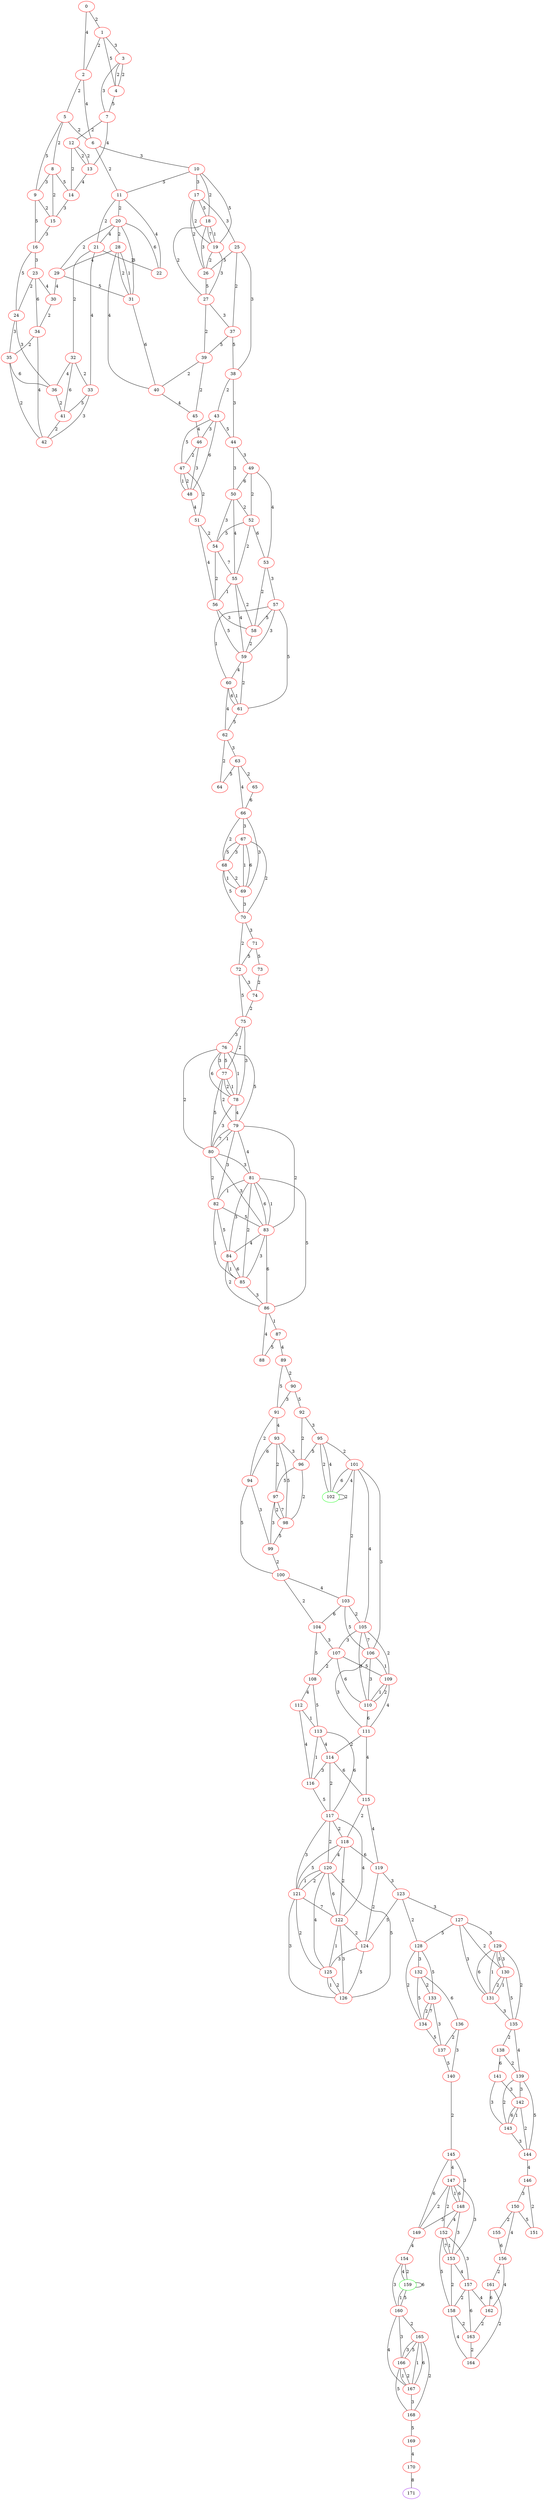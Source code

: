 graph "" {
0 [color=red, weight=1];
1 [color=red, weight=1];
2 [color=red, weight=1];
3 [color=red, weight=1];
4 [color=red, weight=1];
5 [color=red, weight=1];
6 [color=red, weight=1];
7 [color=red, weight=1];
8 [color=red, weight=1];
9 [color=red, weight=1];
10 [color=red, weight=1];
11 [color=red, weight=1];
12 [color=red, weight=1];
13 [color=red, weight=1];
14 [color=red, weight=1];
15 [color=red, weight=1];
16 [color=red, weight=1];
17 [color=red, weight=1];
18 [color=red, weight=1];
19 [color=red, weight=1];
20 [color=red, weight=1];
21 [color=red, weight=1];
22 [color=red, weight=1];
23 [color=red, weight=1];
24 [color=red, weight=1];
25 [color=red, weight=1];
26 [color=red, weight=1];
27 [color=red, weight=1];
28 [color=red, weight=1];
29 [color=red, weight=1];
30 [color=red, weight=1];
31 [color=red, weight=1];
32 [color=red, weight=1];
33 [color=red, weight=1];
34 [color=red, weight=1];
35 [color=red, weight=1];
36 [color=red, weight=1];
37 [color=red, weight=1];
38 [color=red, weight=1];
39 [color=red, weight=1];
40 [color=red, weight=1];
41 [color=red, weight=1];
42 [color=red, weight=1];
43 [color=red, weight=1];
44 [color=red, weight=1];
45 [color=red, weight=1];
46 [color=red, weight=1];
47 [color=red, weight=1];
48 [color=red, weight=1];
49 [color=red, weight=1];
50 [color=red, weight=1];
51 [color=red, weight=1];
52 [color=red, weight=1];
53 [color=red, weight=1];
54 [color=red, weight=1];
55 [color=red, weight=1];
56 [color=red, weight=1];
57 [color=red, weight=1];
58 [color=red, weight=1];
59 [color=red, weight=1];
60 [color=red, weight=1];
61 [color=red, weight=1];
62 [color=red, weight=1];
63 [color=red, weight=1];
64 [color=red, weight=1];
65 [color=red, weight=1];
66 [color=red, weight=1];
67 [color=red, weight=1];
68 [color=red, weight=1];
69 [color=red, weight=1];
70 [color=red, weight=1];
71 [color=red, weight=1];
72 [color=red, weight=1];
73 [color=red, weight=1];
74 [color=red, weight=1];
75 [color=red, weight=1];
76 [color=red, weight=1];
77 [color=red, weight=1];
78 [color=red, weight=1];
79 [color=red, weight=1];
80 [color=red, weight=1];
81 [color=red, weight=1];
82 [color=red, weight=1];
83 [color=red, weight=1];
84 [color=red, weight=1];
85 [color=red, weight=1];
86 [color=red, weight=1];
87 [color=red, weight=1];
88 [color=red, weight=1];
89 [color=red, weight=1];
90 [color=red, weight=1];
91 [color=red, weight=1];
92 [color=red, weight=1];
93 [color=red, weight=1];
94 [color=red, weight=1];
95 [color=red, weight=1];
96 [color=red, weight=1];
97 [color=red, weight=1];
98 [color=red, weight=1];
99 [color=red, weight=1];
100 [color=red, weight=1];
101 [color=red, weight=1];
102 [color=green, weight=2];
103 [color=red, weight=1];
104 [color=red, weight=1];
105 [color=red, weight=1];
106 [color=red, weight=1];
107 [color=red, weight=1];
108 [color=red, weight=1];
109 [color=red, weight=1];
110 [color=red, weight=1];
111 [color=red, weight=1];
112 [color=red, weight=1];
113 [color=red, weight=1];
114 [color=red, weight=1];
115 [color=red, weight=1];
116 [color=red, weight=1];
117 [color=red, weight=1];
118 [color=red, weight=1];
119 [color=red, weight=1];
120 [color=red, weight=1];
121 [color=red, weight=1];
122 [color=red, weight=1];
123 [color=red, weight=1];
124 [color=red, weight=1];
125 [color=red, weight=1];
126 [color=red, weight=1];
127 [color=red, weight=1];
128 [color=red, weight=1];
129 [color=red, weight=1];
130 [color=red, weight=1];
131 [color=red, weight=1];
132 [color=red, weight=1];
133 [color=red, weight=1];
134 [color=red, weight=1];
135 [color=red, weight=1];
136 [color=red, weight=1];
137 [color=red, weight=1];
138 [color=red, weight=1];
139 [color=red, weight=1];
140 [color=red, weight=1];
141 [color=red, weight=1];
142 [color=red, weight=1];
143 [color=red, weight=1];
144 [color=red, weight=1];
145 [color=red, weight=1];
146 [color=red, weight=1];
147 [color=red, weight=1];
148 [color=red, weight=1];
149 [color=red, weight=1];
150 [color=red, weight=1];
151 [color=red, weight=1];
152 [color=red, weight=1];
153 [color=red, weight=1];
154 [color=red, weight=1];
155 [color=red, weight=1];
156 [color=red, weight=1];
157 [color=red, weight=1];
158 [color=red, weight=1];
159 [color=green, weight=2];
160 [color=red, weight=1];
161 [color=red, weight=1];
162 [color=red, weight=1];
163 [color=red, weight=1];
164 [color=red, weight=1];
165 [color=red, weight=1];
166 [color=red, weight=1];
167 [color=red, weight=1];
168 [color=red, weight=1];
169 [color=red, weight=1];
170 [color=red, weight=1];
171 [color=purple, weight=4];
0 -- 1  [key=0, label=2];
0 -- 2  [key=0, label=4];
1 -- 2  [key=0, label=2];
1 -- 3  [key=0, label=3];
1 -- 4  [key=0, label=5];
2 -- 5  [key=0, label=2];
2 -- 6  [key=0, label=4];
3 -- 4  [key=0, label=2];
3 -- 4  [key=1, label=2];
3 -- 7  [key=0, label=3];
4 -- 7  [key=0, label=5];
5 -- 8  [key=0, label=2];
5 -- 9  [key=0, label=5];
5 -- 6  [key=0, label=2];
6 -- 11  [key=0, label=2];
6 -- 10  [key=0, label=3];
7 -- 12  [key=0, label=2];
7 -- 13  [key=0, label=4];
8 -- 9  [key=0, label=3];
8 -- 14  [key=0, label=5];
8 -- 15  [key=0, label=2];
9 -- 16  [key=0, label=5];
9 -- 15  [key=0, label=2];
10 -- 11  [key=0, label=5];
10 -- 17  [key=0, label=3];
10 -- 18  [key=0, label=2];
10 -- 19  [key=0, label=5];
11 -- 20  [key=0, label=2];
11 -- 21  [key=0, label=2];
11 -- 22  [key=0, label=4];
12 -- 13  [key=0, label=2];
12 -- 13  [key=1, label=2];
12 -- 14  [key=0, label=2];
13 -- 14  [key=0, label=4];
14 -- 15  [key=0, label=3];
15 -- 16  [key=0, label=3];
16 -- 24  [key=0, label=5];
16 -- 23  [key=0, label=3];
17 -- 26  [key=0, label=2];
17 -- 25  [key=0, label=3];
17 -- 19  [key=0, label=2];
17 -- 18  [key=0, label=5];
18 -- 27  [key=0, label=2];
18 -- 26  [key=0, label=3];
18 -- 19  [key=0, label=1];
18 -- 19  [key=1, label=7];
19 -- 27  [key=0, label=3];
19 -- 26  [key=0, label=2];
20 -- 21  [key=0, label=4];
20 -- 22  [key=0, label=6];
20 -- 28  [key=0, label=2];
20 -- 29  [key=0, label=2];
20 -- 31  [key=0, label=3];
21 -- 32  [key=0, label=2];
21 -- 33  [key=0, label=4];
21 -- 22  [key=0, label=2];
23 -- 24  [key=0, label=2];
23 -- 34  [key=0, label=6];
23 -- 30  [key=0, label=4];
24 -- 35  [key=0, label=3];
24 -- 36  [key=0, label=3];
25 -- 26  [key=0, label=5];
25 -- 37  [key=0, label=2];
25 -- 38  [key=0, label=3];
26 -- 27  [key=0, label=5];
27 -- 37  [key=0, label=3];
27 -- 39  [key=0, label=2];
28 -- 40  [key=0, label=4];
28 -- 29  [key=0, label=4];
28 -- 31  [key=0, label=2];
28 -- 31  [key=1, label=1];
29 -- 30  [key=0, label=4];
29 -- 31  [key=0, label=5];
30 -- 34  [key=0, label=2];
31 -- 40  [key=0, label=6];
32 -- 33  [key=0, label=2];
32 -- 36  [key=0, label=4];
32 -- 41  [key=0, label=6];
33 -- 41  [key=0, label=5];
33 -- 42  [key=0, label=3];
34 -- 42  [key=0, label=4];
34 -- 35  [key=0, label=2];
35 -- 36  [key=0, label=6];
35 -- 42  [key=0, label=2];
36 -- 41  [key=0, label=2];
37 -- 38  [key=0, label=5];
37 -- 39  [key=0, label=5];
38 -- 43  [key=0, label=2];
38 -- 44  [key=0, label=3];
39 -- 40  [key=0, label=2];
39 -- 45  [key=0, label=2];
40 -- 45  [key=0, label=4];
41 -- 42  [key=0, label=2];
43 -- 48  [key=0, label=6];
43 -- 44  [key=0, label=5];
43 -- 46  [key=0, label=3];
43 -- 47  [key=0, label=5];
44 -- 49  [key=0, label=3];
44 -- 50  [key=0, label=3];
45 -- 46  [key=0, label=4];
46 -- 48  [key=0, label=3];
46 -- 47  [key=0, label=2];
47 -- 48  [key=0, label=1];
47 -- 48  [key=1, label=2];
47 -- 51  [key=0, label=2];
48 -- 51  [key=0, label=4];
49 -- 50  [key=0, label=6];
49 -- 52  [key=0, label=2];
49 -- 53  [key=0, label=4];
50 -- 55  [key=0, label=4];
50 -- 54  [key=0, label=3];
50 -- 52  [key=0, label=2];
51 -- 56  [key=0, label=4];
51 -- 54  [key=0, label=2];
52 -- 53  [key=0, label=6];
52 -- 54  [key=0, label=5];
52 -- 55  [key=0, label=2];
53 -- 58  [key=0, label=2];
53 -- 57  [key=0, label=3];
54 -- 56  [key=0, label=2];
54 -- 55  [key=0, label=7];
55 -- 56  [key=0, label=1];
55 -- 58  [key=0, label=2];
55 -- 59  [key=0, label=4];
56 -- 58  [key=0, label=3];
56 -- 59  [key=0, label=5];
57 -- 58  [key=0, label=5];
57 -- 59  [key=0, label=3];
57 -- 60  [key=0, label=1];
57 -- 61  [key=0, label=5];
58 -- 59  [key=0, label=2];
59 -- 60  [key=0, label=4];
59 -- 61  [key=0, label=2];
60 -- 61  [key=0, label=6];
60 -- 61  [key=1, label=1];
60 -- 62  [key=0, label=4];
61 -- 62  [key=0, label=5];
62 -- 64  [key=0, label=2];
62 -- 63  [key=0, label=3];
63 -- 64  [key=0, label=5];
63 -- 65  [key=0, label=2];
63 -- 66  [key=0, label=4];
65 -- 66  [key=0, label=6];
66 -- 67  [key=0, label=3];
66 -- 68  [key=0, label=2];
66 -- 69  [key=0, label=3];
67 -- 68  [key=0, label=5];
67 -- 68  [key=1, label=3];
67 -- 69  [key=0, label=6];
67 -- 69  [key=1, label=1];
67 -- 70  [key=0, label=2];
68 -- 69  [key=0, label=1];
68 -- 69  [key=1, label=2];
68 -- 70  [key=0, label=5];
69 -- 70  [key=0, label=3];
70 -- 72  [key=0, label=2];
70 -- 71  [key=0, label=3];
71 -- 72  [key=0, label=5];
71 -- 73  [key=0, label=5];
72 -- 74  [key=0, label=3];
72 -- 75  [key=0, label=5];
73 -- 74  [key=0, label=2];
74 -- 75  [key=0, label=2];
75 -- 76  [key=0, label=3];
75 -- 77  [key=0, label=2];
75 -- 78  [key=0, label=3];
76 -- 80  [key=0, label=2];
76 -- 77  [key=0, label=3];
76 -- 77  [key=1, label=5];
76 -- 78  [key=0, label=1];
76 -- 78  [key=1, label=6];
76 -- 79  [key=0, label=5];
77 -- 80  [key=0, label=5];
77 -- 78  [key=0, label=2];
77 -- 78  [key=1, label=1];
77 -- 79  [key=0, label=2];
78 -- 80  [key=0, label=3];
78 -- 79  [key=0, label=4];
79 -- 80  [key=0, label=7];
79 -- 80  [key=1, label=1];
79 -- 81  [key=0, label=4];
79 -- 82  [key=0, label=3];
79 -- 83  [key=0, label=2];
80 -- 81  [key=0, label=3];
80 -- 82  [key=0, label=2];
80 -- 83  [key=0, label=3];
81 -- 82  [key=0, label=1];
81 -- 83  [key=0, label=6];
81 -- 83  [key=1, label=1];
81 -- 84  [key=0, label=3];
81 -- 85  [key=0, label=2];
81 -- 86  [key=0, label=5];
82 -- 83  [key=0, label=5];
82 -- 84  [key=0, label=5];
82 -- 85  [key=0, label=1];
83 -- 84  [key=0, label=4];
83 -- 85  [key=0, label=3];
83 -- 86  [key=0, label=6];
84 -- 85  [key=0, label=1];
84 -- 85  [key=1, label=6];
84 -- 86  [key=0, label=2];
85 -- 86  [key=0, label=3];
86 -- 87  [key=0, label=1];
86 -- 88  [key=0, label=4];
87 -- 88  [key=0, label=5];
87 -- 89  [key=0, label=4];
89 -- 90  [key=0, label=2];
89 -- 91  [key=0, label=5];
90 -- 91  [key=0, label=3];
90 -- 92  [key=0, label=5];
91 -- 93  [key=0, label=4];
91 -- 94  [key=0, label=2];
92 -- 96  [key=0, label=2];
92 -- 95  [key=0, label=3];
93 -- 96  [key=0, label=3];
93 -- 97  [key=0, label=2];
93 -- 98  [key=0, label=5];
93 -- 94  [key=0, label=6];
94 -- 99  [key=0, label=3];
94 -- 100  [key=0, label=5];
95 -- 96  [key=0, label=5];
95 -- 101  [key=0, label=2];
95 -- 102  [key=0, label=2];
95 -- 102  [key=1, label=4];
96 -- 97  [key=0, label=5];
96 -- 98  [key=0, label=2];
97 -- 98  [key=0, label=7];
97 -- 98  [key=1, label=2];
97 -- 99  [key=0, label=3];
98 -- 99  [key=0, label=5];
99 -- 100  [key=0, label=2];
100 -- 104  [key=0, label=2];
100 -- 103  [key=0, label=4];
101 -- 105  [key=0, label=4];
101 -- 106  [key=0, label=3];
101 -- 103  [key=0, label=2];
101 -- 102  [key=0, label=4];
101 -- 102  [key=1, label=6];
102 -- 102  [key=0, label=2];
103 -- 104  [key=0, label=6];
103 -- 105  [key=0, label=2];
103 -- 106  [key=0, label=5];
104 -- 107  [key=0, label=3];
104 -- 108  [key=0, label=5];
105 -- 106  [key=0, label=7];
105 -- 107  [key=0, label=3];
105 -- 109  [key=0, label=2];
105 -- 110  [key=0, label=3];
106 -- 109  [key=0, label=1];
106 -- 110  [key=0, label=3];
106 -- 111  [key=0, label=3];
107 -- 108  [key=0, label=2];
107 -- 109  [key=0, label=5];
107 -- 110  [key=0, label=6];
108 -- 112  [key=0, label=4];
108 -- 113  [key=0, label=5];
109 -- 110  [key=0, label=1];
109 -- 110  [key=1, label=2];
109 -- 111  [key=0, label=4];
110 -- 111  [key=0, label=6];
111 -- 114  [key=0, label=2];
111 -- 115  [key=0, label=4];
112 -- 116  [key=0, label=4];
112 -- 113  [key=0, label=1];
113 -- 114  [key=0, label=4];
113 -- 116  [key=0, label=1];
113 -- 117  [key=0, label=6];
114 -- 115  [key=0, label=6];
114 -- 116  [key=0, label=3];
114 -- 117  [key=0, label=2];
115 -- 119  [key=0, label=4];
115 -- 118  [key=0, label=2];
116 -- 117  [key=0, label=5];
117 -- 118  [key=0, label=2];
117 -- 120  [key=0, label=2];
117 -- 121  [key=0, label=3];
117 -- 122  [key=0, label=4];
118 -- 119  [key=0, label=6];
118 -- 120  [key=0, label=4];
118 -- 121  [key=0, label=5];
118 -- 122  [key=0, label=2];
119 -- 123  [key=0, label=3];
119 -- 124  [key=0, label=2];
120 -- 121  [key=0, label=2];
120 -- 121  [key=1, label=1];
120 -- 122  [key=0, label=6];
120 -- 125  [key=0, label=4];
120 -- 126  [key=0, label=5];
121 -- 122  [key=0, label=7];
121 -- 125  [key=0, label=2];
121 -- 126  [key=0, label=3];
122 -- 124  [key=0, label=2];
122 -- 125  [key=0, label=1];
122 -- 126  [key=0, label=3];
123 -- 128  [key=0, label=2];
123 -- 127  [key=0, label=3];
123 -- 124  [key=0, label=5];
124 -- 125  [key=0, label=3];
124 -- 126  [key=0, label=5];
125 -- 126  [key=0, label=1];
125 -- 126  [key=1, label=2];
127 -- 129  [key=0, label=3];
127 -- 130  [key=0, label=2];
127 -- 131  [key=0, label=3];
127 -- 128  [key=0, label=5];
128 -- 132  [key=0, label=3];
128 -- 133  [key=0, label=5];
128 -- 134  [key=0, label=2];
129 -- 130  [key=0, label=5];
129 -- 130  [key=1, label=3];
129 -- 131  [key=0, label=6];
129 -- 131  [key=1, label=1];
129 -- 135  [key=0, label=2];
130 -- 131  [key=0, label=1];
130 -- 131  [key=1, label=2];
130 -- 135  [key=0, label=5];
131 -- 135  [key=0, label=3];
132 -- 136  [key=0, label=6];
132 -- 133  [key=0, label=2];
132 -- 134  [key=0, label=5];
133 -- 137  [key=0, label=3];
133 -- 134  [key=0, label=7];
133 -- 134  [key=1, label=2];
134 -- 137  [key=0, label=5];
135 -- 138  [key=0, label=2];
135 -- 139  [key=0, label=4];
136 -- 137  [key=0, label=2];
136 -- 140  [key=0, label=3];
137 -- 140  [key=0, label=5];
138 -- 139  [key=0, label=2];
138 -- 141  [key=0, label=6];
139 -- 144  [key=0, label=5];
139 -- 143  [key=0, label=2];
139 -- 142  [key=0, label=3];
140 -- 145  [key=0, label=2];
141 -- 142  [key=0, label=3];
141 -- 143  [key=0, label=3];
142 -- 144  [key=0, label=2];
142 -- 143  [key=0, label=6];
142 -- 143  [key=1, label=1];
143 -- 144  [key=0, label=3];
144 -- 146  [key=0, label=4];
145 -- 147  [key=0, label=4];
145 -- 148  [key=0, label=3];
145 -- 149  [key=0, label=6];
146 -- 150  [key=0, label=3];
146 -- 151  [key=0, label=2];
147 -- 152  [key=0, label=2];
147 -- 148  [key=0, label=1];
147 -- 148  [key=1, label=6];
147 -- 149  [key=0, label=2];
147 -- 153  [key=0, label=3];
148 -- 152  [key=0, label=4];
148 -- 149  [key=0, label=3];
148 -- 153  [key=0, label=3];
149 -- 154  [key=0, label=4];
150 -- 155  [key=0, label=2];
150 -- 156  [key=0, label=4];
150 -- 151  [key=0, label=5];
152 -- 153  [key=0, label=7];
152 -- 153  [key=1, label=1];
152 -- 157  [key=0, label=3];
152 -- 158  [key=0, label=5];
153 -- 157  [key=0, label=4];
153 -- 158  [key=0, label=2];
154 -- 160  [key=0, label=3];
154 -- 159  [key=0, label=2];
154 -- 159  [key=1, label=4];
155 -- 156  [key=0, label=6];
156 -- 161  [key=0, label=2];
156 -- 162  [key=0, label=4];
157 -- 162  [key=0, label=4];
157 -- 163  [key=0, label=6];
157 -- 158  [key=0, label=2];
158 -- 163  [key=0, label=2];
158 -- 164  [key=0, label=4];
159 -- 160  [key=0, label=5];
159 -- 160  [key=1, label=1];
159 -- 159  [key=0, label=6];
160 -- 167  [key=0, label=4];
160 -- 165  [key=0, label=2];
160 -- 166  [key=0, label=3];
161 -- 164  [key=0, label=2];
161 -- 162  [key=0, label=6];
162 -- 163  [key=0, label=2];
163 -- 164  [key=0, label=2];
165 -- 168  [key=0, label=2];
165 -- 166  [key=0, label=3];
165 -- 166  [key=1, label=5];
165 -- 167  [key=0, label=1];
165 -- 167  [key=1, label=6];
166 -- 168  [key=0, label=5];
166 -- 167  [key=0, label=2];
166 -- 167  [key=1, label=1];
167 -- 168  [key=0, label=3];
168 -- 169  [key=0, label=5];
169 -- 170  [key=0, label=4];
170 -- 171  [key=0, label=8];
}
